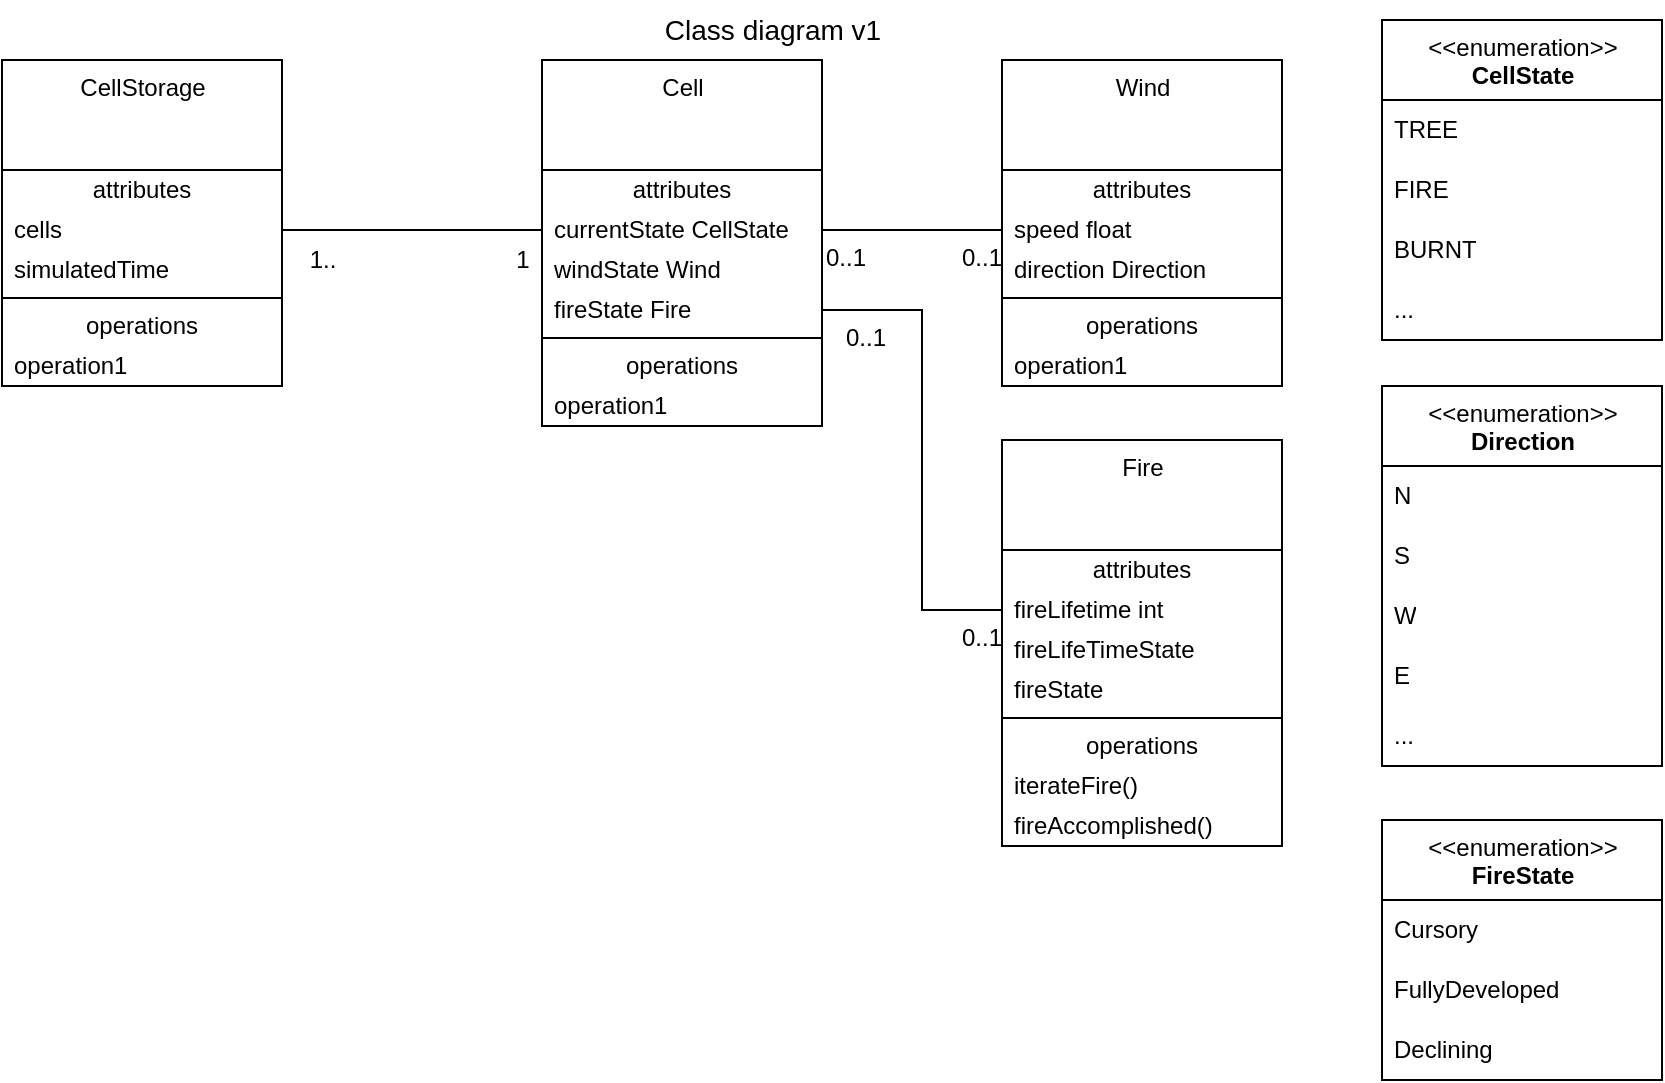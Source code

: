 <mxfile>
    <diagram id="8tpC4cgtoIQQN3MUpGgO" name="Page-1">
        <mxGraphModel dx="862" dy="723" grid="1" gridSize="10" guides="1" tooltips="1" connect="1" arrows="1" fold="1" page="1" pageScale="1" pageWidth="850" pageHeight="1100" math="0" shadow="0">
            <root>
                <mxCell id="0"/>
                <mxCell id="1" parent="0"/>
                <mxCell id="2" value="Cell" style="swimlane;fontStyle=0;align=center;verticalAlign=top;childLayout=stackLayout;horizontal=1;startSize=55;horizontalStack=0;resizeParent=1;resizeParentMax=0;resizeLast=0;collapsible=0;marginBottom=0;html=1;" parent="1" vertex="1">
                    <mxGeometry x="280" y="30" width="140" height="183" as="geometry"/>
                </mxCell>
                <mxCell id="3" value="attributes" style="text;html=1;strokeColor=none;fillColor=none;align=center;verticalAlign=middle;spacingLeft=4;spacingRight=4;overflow=hidden;rotatable=0;points=[[0,0.5],[1,0.5]];portConstraint=eastwest;" parent="2" vertex="1">
                    <mxGeometry y="55" width="140" height="20" as="geometry"/>
                </mxCell>
                <mxCell id="4" value="currentState CellState" style="text;html=1;strokeColor=none;fillColor=none;align=left;verticalAlign=middle;spacingLeft=4;spacingRight=4;overflow=hidden;rotatable=0;points=[[0,0.5],[1,0.5]];portConstraint=eastwest;" parent="2" vertex="1">
                    <mxGeometry y="75" width="140" height="20" as="geometry"/>
                </mxCell>
                <mxCell id="6" value="windState Wind" style="text;html=1;strokeColor=none;fillColor=none;align=left;verticalAlign=middle;spacingLeft=4;spacingRight=4;overflow=hidden;rotatable=0;points=[[0,0.5],[1,0.5]];portConstraint=eastwest;" parent="2" vertex="1">
                    <mxGeometry y="95" width="140" height="20" as="geometry"/>
                </mxCell>
                <mxCell id="69" value="fireState Fire" style="text;html=1;strokeColor=none;fillColor=none;align=left;verticalAlign=middle;spacingLeft=4;spacingRight=4;overflow=hidden;rotatable=0;points=[[0,0.5],[1,0.5]];portConstraint=eastwest;" vertex="1" parent="2">
                    <mxGeometry y="115" width="140" height="20" as="geometry"/>
                </mxCell>
                <mxCell id="7" value="" style="line;strokeWidth=1;fillColor=none;align=left;verticalAlign=middle;spacingTop=-1;spacingLeft=3;spacingRight=3;rotatable=0;labelPosition=right;points=[];portConstraint=eastwest;" parent="2" vertex="1">
                    <mxGeometry y="135" width="140" height="8" as="geometry"/>
                </mxCell>
                <mxCell id="8" value="operations" style="text;html=1;strokeColor=none;fillColor=none;align=center;verticalAlign=middle;spacingLeft=4;spacingRight=4;overflow=hidden;rotatable=0;points=[[0,0.5],[1,0.5]];portConstraint=eastwest;" parent="2" vertex="1">
                    <mxGeometry y="143" width="140" height="20" as="geometry"/>
                </mxCell>
                <mxCell id="9" value="operation1" style="text;html=1;strokeColor=none;fillColor=none;align=left;verticalAlign=middle;spacingLeft=4;spacingRight=4;overflow=hidden;rotatable=0;points=[[0,0.5],[1,0.5]];portConstraint=eastwest;" parent="2" vertex="1">
                    <mxGeometry y="163" width="140" height="20" as="geometry"/>
                </mxCell>
                <mxCell id="10" value="CellStorage" style="swimlane;fontStyle=0;align=center;verticalAlign=top;childLayout=stackLayout;horizontal=1;startSize=55;horizontalStack=0;resizeParent=1;resizeParentMax=0;resizeLast=0;collapsible=0;marginBottom=0;html=1;" vertex="1" parent="1">
                    <mxGeometry x="10" y="30" width="140" height="163" as="geometry"/>
                </mxCell>
                <mxCell id="11" value="attributes" style="text;html=1;strokeColor=none;fillColor=none;align=center;verticalAlign=middle;spacingLeft=4;spacingRight=4;overflow=hidden;rotatable=0;points=[[0,0.5],[1,0.5]];portConstraint=eastwest;" vertex="1" parent="10">
                    <mxGeometry y="55" width="140" height="20" as="geometry"/>
                </mxCell>
                <mxCell id="12" value="cells&amp;nbsp;" style="text;html=1;strokeColor=none;fillColor=none;align=left;verticalAlign=middle;spacingLeft=4;spacingRight=4;overflow=hidden;rotatable=0;points=[[0,0.5],[1,0.5]];portConstraint=eastwest;" vertex="1" parent="10">
                    <mxGeometry y="75" width="140" height="20" as="geometry"/>
                </mxCell>
                <mxCell id="14" value="simulatedTime" style="text;html=1;strokeColor=none;fillColor=none;align=left;verticalAlign=middle;spacingLeft=4;spacingRight=4;overflow=hidden;rotatable=0;points=[[0,0.5],[1,0.5]];portConstraint=eastwest;" vertex="1" parent="10">
                    <mxGeometry y="95" width="140" height="20" as="geometry"/>
                </mxCell>
                <mxCell id="15" value="" style="line;strokeWidth=1;fillColor=none;align=left;verticalAlign=middle;spacingTop=-1;spacingLeft=3;spacingRight=3;rotatable=0;labelPosition=right;points=[];portConstraint=eastwest;" vertex="1" parent="10">
                    <mxGeometry y="115" width="140" height="8" as="geometry"/>
                </mxCell>
                <mxCell id="16" value="operations" style="text;html=1;strokeColor=none;fillColor=none;align=center;verticalAlign=middle;spacingLeft=4;spacingRight=4;overflow=hidden;rotatable=0;points=[[0,0.5],[1,0.5]];portConstraint=eastwest;" vertex="1" parent="10">
                    <mxGeometry y="123" width="140" height="20" as="geometry"/>
                </mxCell>
                <mxCell id="17" value="operation1" style="text;html=1;strokeColor=none;fillColor=none;align=left;verticalAlign=middle;spacingLeft=4;spacingRight=4;overflow=hidden;rotatable=0;points=[[0,0.5],[1,0.5]];portConstraint=eastwest;" vertex="1" parent="10">
                    <mxGeometry y="143" width="140" height="20" as="geometry"/>
                </mxCell>
                <mxCell id="19" value="&amp;lt;&amp;lt;enumeration&amp;gt;&amp;gt;&lt;br&gt;&lt;b&gt;CellState&lt;/b&gt;" style="swimlane;fontStyle=0;align=center;verticalAlign=top;childLayout=stackLayout;horizontal=1;startSize=40;horizontalStack=0;resizeParent=1;resizeParentMax=0;resizeLast=0;collapsible=0;marginBottom=0;html=1;" vertex="1" parent="1">
                    <mxGeometry x="700" y="10" width="140" height="160" as="geometry"/>
                </mxCell>
                <mxCell id="20" value="TREE" style="text;html=1;strokeColor=none;fillColor=none;align=left;verticalAlign=middle;spacingLeft=4;spacingRight=4;overflow=hidden;rotatable=0;points=[[0,0.5],[1,0.5]];portConstraint=eastwest;" vertex="1" parent="19">
                    <mxGeometry y="40" width="140" height="30" as="geometry"/>
                </mxCell>
                <mxCell id="22" value="FIRE" style="text;html=1;strokeColor=none;fillColor=none;align=left;verticalAlign=middle;spacingLeft=4;spacingRight=4;overflow=hidden;rotatable=0;points=[[0,0.5],[1,0.5]];portConstraint=eastwest;" vertex="1" parent="19">
                    <mxGeometry y="70" width="140" height="30" as="geometry"/>
                </mxCell>
                <mxCell id="21" value="BURNT" style="text;html=1;strokeColor=none;fillColor=none;align=left;verticalAlign=middle;spacingLeft=4;spacingRight=4;overflow=hidden;rotatable=0;points=[[0,0.5],[1,0.5]];portConstraint=eastwest;" vertex="1" parent="19">
                    <mxGeometry y="100" width="140" height="30" as="geometry"/>
                </mxCell>
                <mxCell id="77" value="..." style="text;html=1;strokeColor=none;fillColor=none;align=left;verticalAlign=middle;spacingLeft=4;spacingRight=4;overflow=hidden;rotatable=0;points=[[0,0.5],[1,0.5]];portConstraint=eastwest;" vertex="1" parent="19">
                    <mxGeometry y="130" width="140" height="30" as="geometry"/>
                </mxCell>
                <mxCell id="23" value="Wind" style="swimlane;fontStyle=0;align=center;verticalAlign=top;childLayout=stackLayout;horizontal=1;startSize=55;horizontalStack=0;resizeParent=1;resizeParentMax=0;resizeLast=0;collapsible=0;marginBottom=0;html=1;" vertex="1" parent="1">
                    <mxGeometry x="510" y="30" width="140" height="163" as="geometry"/>
                </mxCell>
                <mxCell id="24" value="attributes" style="text;html=1;strokeColor=none;fillColor=none;align=center;verticalAlign=middle;spacingLeft=4;spacingRight=4;overflow=hidden;rotatable=0;points=[[0,0.5],[1,0.5]];portConstraint=eastwest;" vertex="1" parent="23">
                    <mxGeometry y="55" width="140" height="20" as="geometry"/>
                </mxCell>
                <mxCell id="31" value="speed float" style="text;html=1;strokeColor=none;fillColor=none;align=left;verticalAlign=middle;spacingLeft=4;spacingRight=4;overflow=hidden;rotatable=0;points=[[0,0.5],[1,0.5]];portConstraint=eastwest;" vertex="1" parent="23">
                    <mxGeometry y="75" width="140" height="20" as="geometry"/>
                </mxCell>
                <mxCell id="25" value="direction Direction" style="text;html=1;strokeColor=none;fillColor=none;align=left;verticalAlign=middle;spacingLeft=4;spacingRight=4;overflow=hidden;rotatable=0;points=[[0,0.5],[1,0.5]];portConstraint=eastwest;" vertex="1" parent="23">
                    <mxGeometry y="95" width="140" height="20" as="geometry"/>
                </mxCell>
                <mxCell id="28" value="" style="line;strokeWidth=1;fillColor=none;align=left;verticalAlign=middle;spacingTop=-1;spacingLeft=3;spacingRight=3;rotatable=0;labelPosition=right;points=[];portConstraint=eastwest;" vertex="1" parent="23">
                    <mxGeometry y="115" width="140" height="8" as="geometry"/>
                </mxCell>
                <mxCell id="29" value="operations" style="text;html=1;strokeColor=none;fillColor=none;align=center;verticalAlign=middle;spacingLeft=4;spacingRight=4;overflow=hidden;rotatable=0;points=[[0,0.5],[1,0.5]];portConstraint=eastwest;" vertex="1" parent="23">
                    <mxGeometry y="123" width="140" height="20" as="geometry"/>
                </mxCell>
                <mxCell id="30" value="operation1" style="text;html=1;strokeColor=none;fillColor=none;align=left;verticalAlign=middle;spacingLeft=4;spacingRight=4;overflow=hidden;rotatable=0;points=[[0,0.5],[1,0.5]];portConstraint=eastwest;" vertex="1" parent="23">
                    <mxGeometry y="143" width="140" height="20" as="geometry"/>
                </mxCell>
                <mxCell id="32" value="&amp;lt;&amp;lt;enumeration&amp;gt;&amp;gt;&lt;br&gt;&lt;b&gt;Direction&lt;/b&gt;" style="swimlane;fontStyle=0;align=center;verticalAlign=top;childLayout=stackLayout;horizontal=1;startSize=40;horizontalStack=0;resizeParent=1;resizeParentMax=0;resizeLast=0;collapsible=0;marginBottom=0;html=1;" vertex="1" parent="1">
                    <mxGeometry x="700" y="193" width="140" height="190" as="geometry"/>
                </mxCell>
                <mxCell id="33" value="N" style="text;html=1;strokeColor=none;fillColor=none;align=left;verticalAlign=middle;spacingLeft=4;spacingRight=4;overflow=hidden;rotatable=0;points=[[0,0.5],[1,0.5]];portConstraint=eastwest;" vertex="1" parent="32">
                    <mxGeometry y="40" width="140" height="30" as="geometry"/>
                </mxCell>
                <mxCell id="36" value="S" style="text;html=1;strokeColor=none;fillColor=none;align=left;verticalAlign=middle;spacingLeft=4;spacingRight=4;overflow=hidden;rotatable=0;points=[[0,0.5],[1,0.5]];portConstraint=eastwest;" vertex="1" parent="32">
                    <mxGeometry y="70" width="140" height="30" as="geometry"/>
                </mxCell>
                <mxCell id="35" value="W" style="text;html=1;strokeColor=none;fillColor=none;align=left;verticalAlign=middle;spacingLeft=4;spacingRight=4;overflow=hidden;rotatable=0;points=[[0,0.5],[1,0.5]];portConstraint=eastwest;" vertex="1" parent="32">
                    <mxGeometry y="100" width="140" height="30" as="geometry"/>
                </mxCell>
                <mxCell id="34" value="E" style="text;html=1;strokeColor=none;fillColor=none;align=left;verticalAlign=middle;spacingLeft=4;spacingRight=4;overflow=hidden;rotatable=0;points=[[0,0.5],[1,0.5]];portConstraint=eastwest;" vertex="1" parent="32">
                    <mxGeometry y="130" width="140" height="30" as="geometry"/>
                </mxCell>
                <mxCell id="76" value="..." style="text;html=1;strokeColor=none;fillColor=none;align=left;verticalAlign=middle;spacingLeft=4;spacingRight=4;overflow=hidden;rotatable=0;points=[[0,0.5],[1,0.5]];portConstraint=eastwest;" vertex="1" parent="32">
                    <mxGeometry y="160" width="140" height="30" as="geometry"/>
                </mxCell>
                <mxCell id="37" value="" style="endArrow=none;html=1;rounded=0;align=center;verticalAlign=top;endFill=0;labelBackgroundColor=none;exitX=1;exitY=0.5;exitDx=0;exitDy=0;entryX=0;entryY=0.5;entryDx=0;entryDy=0;" edge="1" parent="1" source="4" target="31">
                    <mxGeometry relative="1" as="geometry">
                        <mxPoint x="370" y="200" as="sourcePoint"/>
                        <mxPoint x="570" y="200" as="targetPoint"/>
                    </mxGeometry>
                </mxCell>
                <mxCell id="38" value="" style="resizable=0;html=1;align=left;verticalAlign=bottom;labelBackgroundColor=none;" connectable="0" vertex="1" parent="37">
                    <mxGeometry x="-1" relative="1" as="geometry"/>
                </mxCell>
                <mxCell id="39" value="0..1" style="resizable=0;html=1;align=left;verticalAlign=top;labelBackgroundColor=none;" connectable="0" vertex="1" parent="37">
                    <mxGeometry x="-1" relative="1" as="geometry"/>
                </mxCell>
                <mxCell id="40" value="" style="resizable=0;html=1;align=right;verticalAlign=bottom;labelBackgroundColor=none;" connectable="0" vertex="1" parent="37">
                    <mxGeometry x="1" relative="1" as="geometry"/>
                </mxCell>
                <mxCell id="41" value="0..1" style="resizable=0;html=1;align=right;verticalAlign=top;labelBackgroundColor=none;" connectable="0" vertex="1" parent="37">
                    <mxGeometry x="1" relative="1" as="geometry"/>
                </mxCell>
                <mxCell id="43" style="edgeStyle=none;html=1;entryX=0;entryY=0.5;entryDx=0;entryDy=0;endArrow=none;endFill=0;" edge="1" parent="1" source="12" target="4">
                    <mxGeometry relative="1" as="geometry"/>
                </mxCell>
                <mxCell id="44" value="1.." style="text;html=1;align=center;verticalAlign=middle;resizable=0;points=[];autosize=1;strokeColor=none;fillColor=none;" vertex="1" parent="1">
                    <mxGeometry x="150" y="115" width="40" height="30" as="geometry"/>
                </mxCell>
                <mxCell id="45" value="1" style="text;html=1;align=center;verticalAlign=middle;resizable=0;points=[];autosize=1;strokeColor=none;fillColor=none;" vertex="1" parent="1">
                    <mxGeometry x="255" y="115" width="30" height="30" as="geometry"/>
                </mxCell>
                <mxCell id="47" value="Fire" style="swimlane;fontStyle=0;align=center;verticalAlign=top;childLayout=stackLayout;horizontal=1;startSize=55;horizontalStack=0;resizeParent=1;resizeParentMax=0;resizeLast=0;collapsible=0;marginBottom=0;html=1;" vertex="1" parent="1">
                    <mxGeometry x="510" y="220" width="140" height="203" as="geometry"/>
                </mxCell>
                <mxCell id="48" value="attributes" style="text;html=1;strokeColor=none;fillColor=none;align=center;verticalAlign=middle;spacingLeft=4;spacingRight=4;overflow=hidden;rotatable=0;points=[[0,0.5],[1,0.5]];portConstraint=eastwest;" vertex="1" parent="47">
                    <mxGeometry y="55" width="140" height="20" as="geometry"/>
                </mxCell>
                <mxCell id="49" value="fireLifetime int" style="text;html=1;strokeColor=none;fillColor=none;align=left;verticalAlign=middle;spacingLeft=4;spacingRight=4;overflow=hidden;rotatable=0;points=[[0,0.5],[1,0.5]];portConstraint=eastwest;" vertex="1" parent="47">
                    <mxGeometry y="75" width="140" height="20" as="geometry"/>
                </mxCell>
                <mxCell id="59" value="fireLifeTimeState" style="text;html=1;strokeColor=none;fillColor=none;align=left;verticalAlign=middle;spacingLeft=4;spacingRight=4;overflow=hidden;rotatable=0;points=[[0,0.5],[1,0.5]];portConstraint=eastwest;" vertex="1" parent="47">
                    <mxGeometry y="95" width="140" height="20" as="geometry"/>
                </mxCell>
                <mxCell id="51" value="fireState" style="text;html=1;strokeColor=none;fillColor=none;align=left;verticalAlign=middle;spacingLeft=4;spacingRight=4;overflow=hidden;rotatable=0;points=[[0,0.5],[1,0.5]];portConstraint=eastwest;" vertex="1" parent="47">
                    <mxGeometry y="115" width="140" height="20" as="geometry"/>
                </mxCell>
                <mxCell id="52" value="" style="line;strokeWidth=1;fillColor=none;align=left;verticalAlign=middle;spacingTop=-1;spacingLeft=3;spacingRight=3;rotatable=0;labelPosition=right;points=[];portConstraint=eastwest;" vertex="1" parent="47">
                    <mxGeometry y="135" width="140" height="8" as="geometry"/>
                </mxCell>
                <mxCell id="53" value="operations" style="text;html=1;strokeColor=none;fillColor=none;align=center;verticalAlign=middle;spacingLeft=4;spacingRight=4;overflow=hidden;rotatable=0;points=[[0,0.5],[1,0.5]];portConstraint=eastwest;" vertex="1" parent="47">
                    <mxGeometry y="143" width="140" height="20" as="geometry"/>
                </mxCell>
                <mxCell id="54" value="iterateFire()" style="text;html=1;strokeColor=none;fillColor=none;align=left;verticalAlign=middle;spacingLeft=4;spacingRight=4;overflow=hidden;rotatable=0;points=[[0,0.5],[1,0.5]];portConstraint=eastwest;" vertex="1" parent="47">
                    <mxGeometry y="163" width="140" height="20" as="geometry"/>
                </mxCell>
                <mxCell id="68" value="fireAccomplished()" style="text;html=1;strokeColor=none;fillColor=none;align=left;verticalAlign=middle;spacingLeft=4;spacingRight=4;overflow=hidden;rotatable=0;points=[[0,0.5],[1,0.5]];portConstraint=eastwest;" vertex="1" parent="47">
                    <mxGeometry y="183" width="140" height="20" as="geometry"/>
                </mxCell>
                <mxCell id="55" value="&amp;lt;&amp;lt;enumeration&amp;gt;&amp;gt;&lt;br&gt;&lt;b&gt;FireState&lt;/b&gt;" style="swimlane;fontStyle=0;align=center;verticalAlign=top;childLayout=stackLayout;horizontal=1;startSize=40;horizontalStack=0;resizeParent=1;resizeParentMax=0;resizeLast=0;collapsible=0;marginBottom=0;html=1;" vertex="1" parent="1">
                    <mxGeometry x="700" y="410" width="140" height="130" as="geometry"/>
                </mxCell>
                <mxCell id="56" value="Cursory&lt;span style=&quot;white-space: pre;&quot;&gt;&#9;&lt;/span&gt;" style="text;html=1;strokeColor=none;fillColor=none;align=left;verticalAlign=middle;spacingLeft=4;spacingRight=4;overflow=hidden;rotatable=0;points=[[0,0.5],[1,0.5]];portConstraint=eastwest;" vertex="1" parent="55">
                    <mxGeometry y="40" width="140" height="30" as="geometry"/>
                </mxCell>
                <mxCell id="57" value="FullyDeveloped" style="text;html=1;strokeColor=none;fillColor=none;align=left;verticalAlign=middle;spacingLeft=4;spacingRight=4;overflow=hidden;rotatable=0;points=[[0,0.5],[1,0.5]];portConstraint=eastwest;" vertex="1" parent="55">
                    <mxGeometry y="70" width="140" height="30" as="geometry"/>
                </mxCell>
                <mxCell id="58" value="Declining" style="text;html=1;strokeColor=none;fillColor=none;align=left;verticalAlign=middle;spacingLeft=4;spacingRight=4;overflow=hidden;rotatable=0;points=[[0,0.5],[1,0.5]];portConstraint=eastwest;" vertex="1" parent="55">
                    <mxGeometry y="100" width="140" height="30" as="geometry"/>
                </mxCell>
                <mxCell id="70" value="" style="endArrow=none;html=1;rounded=0;align=center;verticalAlign=top;endFill=0;labelBackgroundColor=none;exitX=1;exitY=0.5;exitDx=0;exitDy=0;entryX=0;entryY=0.5;entryDx=0;entryDy=0;" edge="1" parent="1" source="69" target="49">
                    <mxGeometry relative="1" as="geometry">
                        <mxPoint x="430" y="125" as="sourcePoint"/>
                        <mxPoint x="520" y="125" as="targetPoint"/>
                        <Array as="points">
                            <mxPoint x="470" y="155"/>
                            <mxPoint x="470" y="305"/>
                        </Array>
                    </mxGeometry>
                </mxCell>
                <mxCell id="71" value="" style="resizable=0;html=1;align=left;verticalAlign=bottom;labelBackgroundColor=none;" connectable="0" vertex="1" parent="70">
                    <mxGeometry x="-1" relative="1" as="geometry"/>
                </mxCell>
                <mxCell id="72" value="0..1" style="resizable=0;html=1;align=left;verticalAlign=top;labelBackgroundColor=none;" connectable="0" vertex="1" parent="70">
                    <mxGeometry x="-1" relative="1" as="geometry">
                        <mxPoint x="10" as="offset"/>
                    </mxGeometry>
                </mxCell>
                <mxCell id="73" value="" style="resizable=0;html=1;align=right;verticalAlign=bottom;labelBackgroundColor=none;" connectable="0" vertex="1" parent="70">
                    <mxGeometry x="1" relative="1" as="geometry"/>
                </mxCell>
                <mxCell id="74" value="0..1" style="resizable=0;html=1;align=right;verticalAlign=top;labelBackgroundColor=none;" connectable="0" vertex="1" parent="70">
                    <mxGeometry x="1" relative="1" as="geometry"/>
                </mxCell>
                <mxCell id="75" value="Class diagram v1" style="text;html=1;align=center;verticalAlign=middle;resizable=0;points=[];autosize=1;strokeColor=none;fillColor=none;fontSize=14;" vertex="1" parent="1">
                    <mxGeometry x="330" width="130" height="30" as="geometry"/>
                </mxCell>
            </root>
        </mxGraphModel>
    </diagram>
</mxfile>